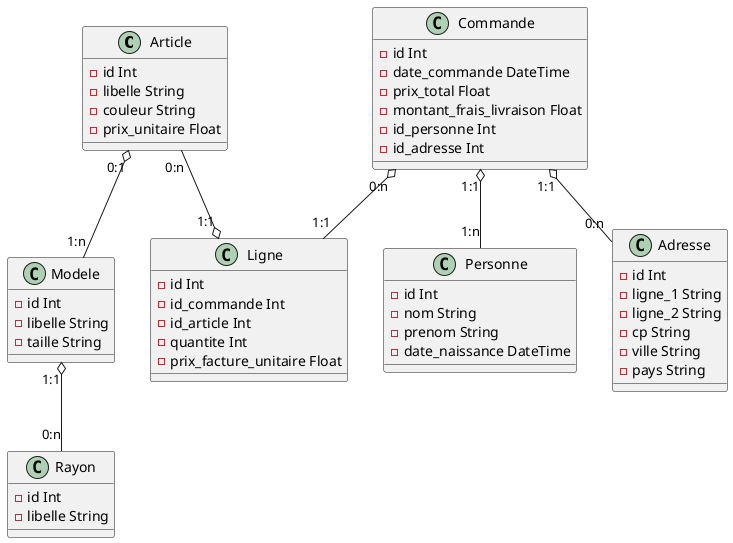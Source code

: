 @startuml Class Article

class Article {
    - id Int
    - libelle String
    - couleur String 
    - prix_unitaire Float
}

class Modele{
    - id Int
    - libelle String
    - taille String 
}

class Rayon{
    - id Int
    - libelle String 
}

class Personne{
    - id Int
    - nom String
    - prenom String
    - date_naissance DateTime 
}

class Adresse{
    - id Int
    - ligne_1 String
    - ligne_2 String
    - cp String
    - ville String
    - pays String
}

class Commande{
    - id Int
    - date_commande DateTime
    - prix_total Float
    - montant_frais_livraison Float
    - id_personne Int
    - id_adresse Int
}

class Ligne{
    - id Int
    - id_commande Int
    - id_article Int
    - quantite Int
    - prix_facture_unitaire Float
}


Article "0:1" o-- "1:n" Modele
Modele "1:1" o-- "0:n" Rayon

Article "0:n" --o "1:1" Ligne

Commande "1:1" o-- "1:n" Personne
Commande "0:n" o-- "1:1" Ligne
Commande "1:1" o-- "0:n" Adresse

@enduml